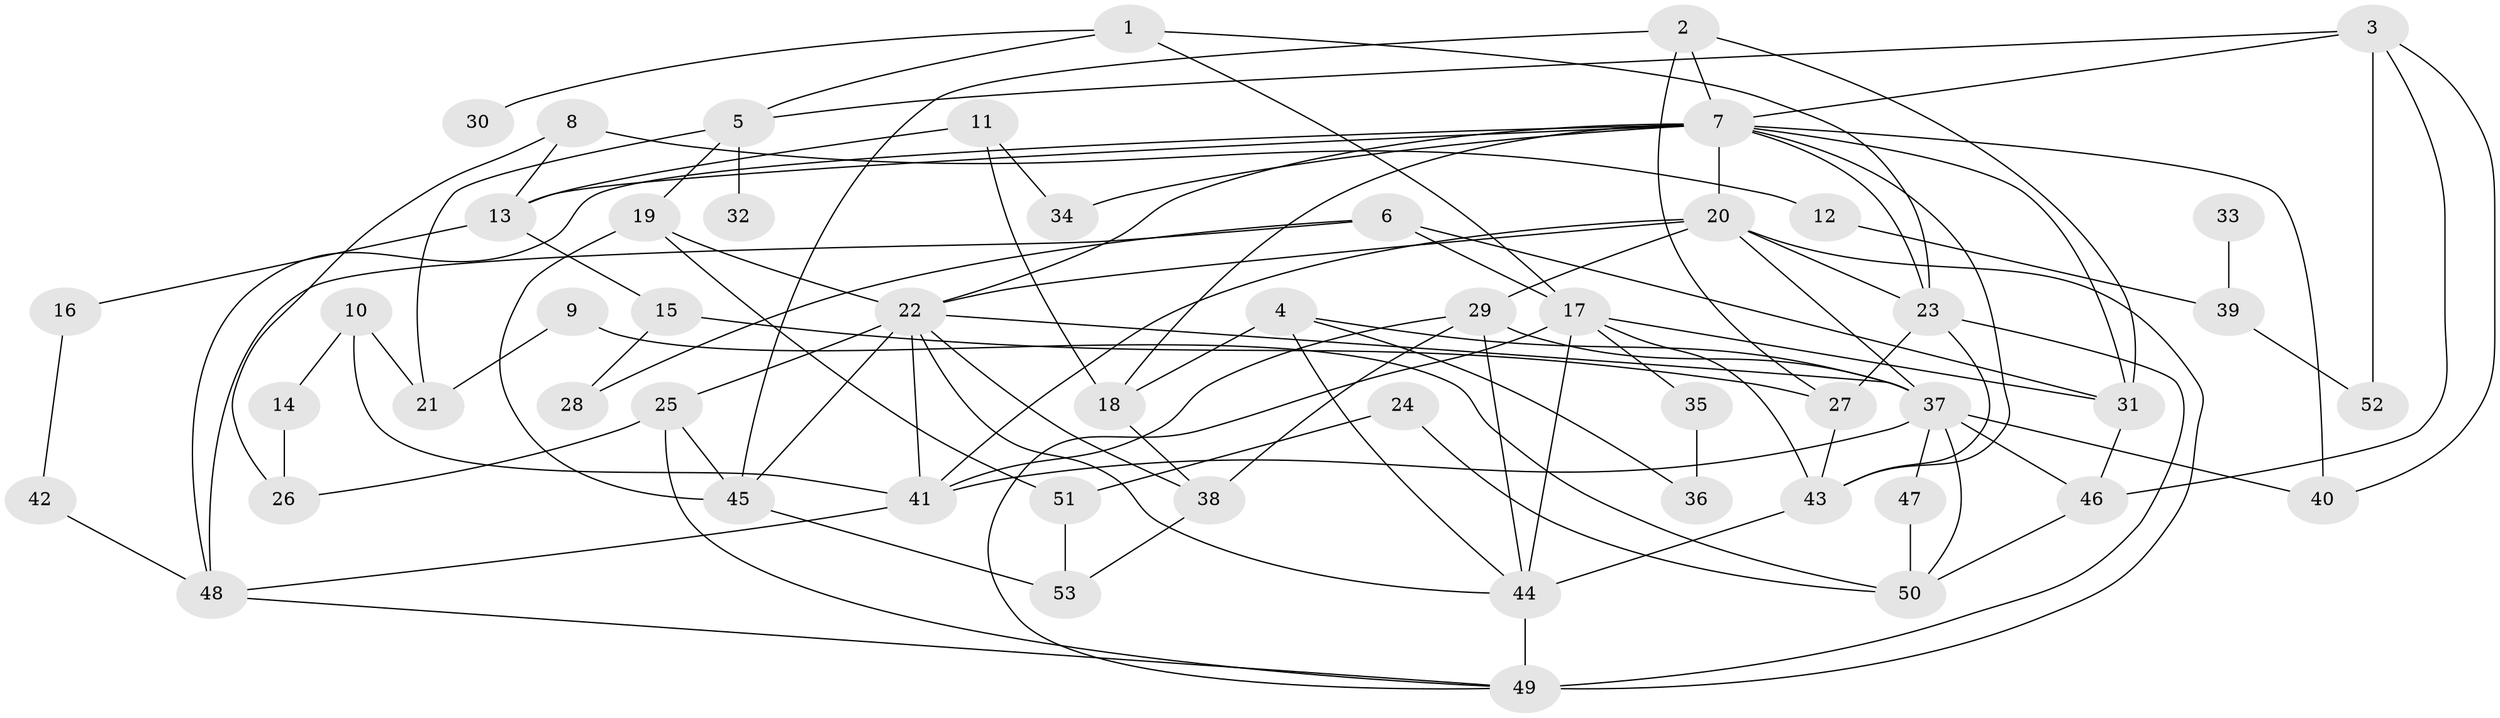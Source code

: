 // original degree distribution, {2: 0.23484848484848486, 5: 0.15151515151515152, 7: 0.007575757575757576, 6: 0.030303030303030304, 4: 0.12878787878787878, 3: 0.23484848484848486, 1: 0.20454545454545456, 9: 0.007575757575757576}
// Generated by graph-tools (version 1.1) at 2025/36/03/04/25 23:36:02]
// undirected, 53 vertices, 105 edges
graph export_dot {
  node [color=gray90,style=filled];
  1;
  2;
  3;
  4;
  5;
  6;
  7;
  8;
  9;
  10;
  11;
  12;
  13;
  14;
  15;
  16;
  17;
  18;
  19;
  20;
  21;
  22;
  23;
  24;
  25;
  26;
  27;
  28;
  29;
  30;
  31;
  32;
  33;
  34;
  35;
  36;
  37;
  38;
  39;
  40;
  41;
  42;
  43;
  44;
  45;
  46;
  47;
  48;
  49;
  50;
  51;
  52;
  53;
  1 -- 5 [weight=1.0];
  1 -- 17 [weight=1.0];
  1 -- 23 [weight=1.0];
  1 -- 30 [weight=1.0];
  2 -- 7 [weight=1.0];
  2 -- 27 [weight=1.0];
  2 -- 31 [weight=1.0];
  2 -- 45 [weight=1.0];
  3 -- 5 [weight=1.0];
  3 -- 7 [weight=1.0];
  3 -- 40 [weight=1.0];
  3 -- 46 [weight=1.0];
  3 -- 52 [weight=1.0];
  4 -- 18 [weight=1.0];
  4 -- 36 [weight=1.0];
  4 -- 37 [weight=1.0];
  4 -- 44 [weight=2.0];
  5 -- 19 [weight=1.0];
  5 -- 21 [weight=1.0];
  5 -- 32 [weight=1.0];
  6 -- 17 [weight=1.0];
  6 -- 28 [weight=1.0];
  6 -- 31 [weight=1.0];
  6 -- 48 [weight=1.0];
  7 -- 13 [weight=1.0];
  7 -- 18 [weight=1.0];
  7 -- 20 [weight=1.0];
  7 -- 22 [weight=1.0];
  7 -- 23 [weight=1.0];
  7 -- 31 [weight=1.0];
  7 -- 34 [weight=1.0];
  7 -- 40 [weight=1.0];
  7 -- 43 [weight=1.0];
  7 -- 48 [weight=1.0];
  8 -- 12 [weight=1.0];
  8 -- 13 [weight=1.0];
  8 -- 26 [weight=1.0];
  9 -- 21 [weight=1.0];
  9 -- 50 [weight=1.0];
  10 -- 14 [weight=1.0];
  10 -- 21 [weight=1.0];
  10 -- 41 [weight=2.0];
  11 -- 13 [weight=1.0];
  11 -- 18 [weight=1.0];
  11 -- 34 [weight=1.0];
  12 -- 39 [weight=1.0];
  13 -- 15 [weight=1.0];
  13 -- 16 [weight=1.0];
  14 -- 26 [weight=1.0];
  15 -- 27 [weight=1.0];
  15 -- 28 [weight=1.0];
  16 -- 42 [weight=1.0];
  17 -- 31 [weight=1.0];
  17 -- 35 [weight=1.0];
  17 -- 43 [weight=1.0];
  17 -- 44 [weight=1.0];
  17 -- 49 [weight=1.0];
  18 -- 38 [weight=1.0];
  19 -- 22 [weight=1.0];
  19 -- 45 [weight=1.0];
  19 -- 51 [weight=1.0];
  20 -- 22 [weight=1.0];
  20 -- 23 [weight=1.0];
  20 -- 29 [weight=1.0];
  20 -- 37 [weight=1.0];
  20 -- 41 [weight=3.0];
  20 -- 49 [weight=1.0];
  22 -- 25 [weight=1.0];
  22 -- 37 [weight=2.0];
  22 -- 38 [weight=1.0];
  22 -- 41 [weight=1.0];
  22 -- 44 [weight=1.0];
  22 -- 45 [weight=1.0];
  23 -- 27 [weight=3.0];
  23 -- 43 [weight=2.0];
  23 -- 49 [weight=2.0];
  24 -- 50 [weight=1.0];
  24 -- 51 [weight=1.0];
  25 -- 26 [weight=1.0];
  25 -- 45 [weight=1.0];
  25 -- 49 [weight=1.0];
  27 -- 43 [weight=1.0];
  29 -- 37 [weight=1.0];
  29 -- 38 [weight=1.0];
  29 -- 41 [weight=1.0];
  29 -- 44 [weight=1.0];
  31 -- 46 [weight=1.0];
  33 -- 39 [weight=1.0];
  35 -- 36 [weight=1.0];
  37 -- 40 [weight=1.0];
  37 -- 41 [weight=1.0];
  37 -- 46 [weight=1.0];
  37 -- 47 [weight=1.0];
  37 -- 50 [weight=1.0];
  38 -- 53 [weight=1.0];
  39 -- 52 [weight=1.0];
  41 -- 48 [weight=1.0];
  42 -- 48 [weight=1.0];
  43 -- 44 [weight=2.0];
  44 -- 49 [weight=2.0];
  45 -- 53 [weight=1.0];
  46 -- 50 [weight=1.0];
  47 -- 50 [weight=1.0];
  48 -- 49 [weight=1.0];
  51 -- 53 [weight=1.0];
}
